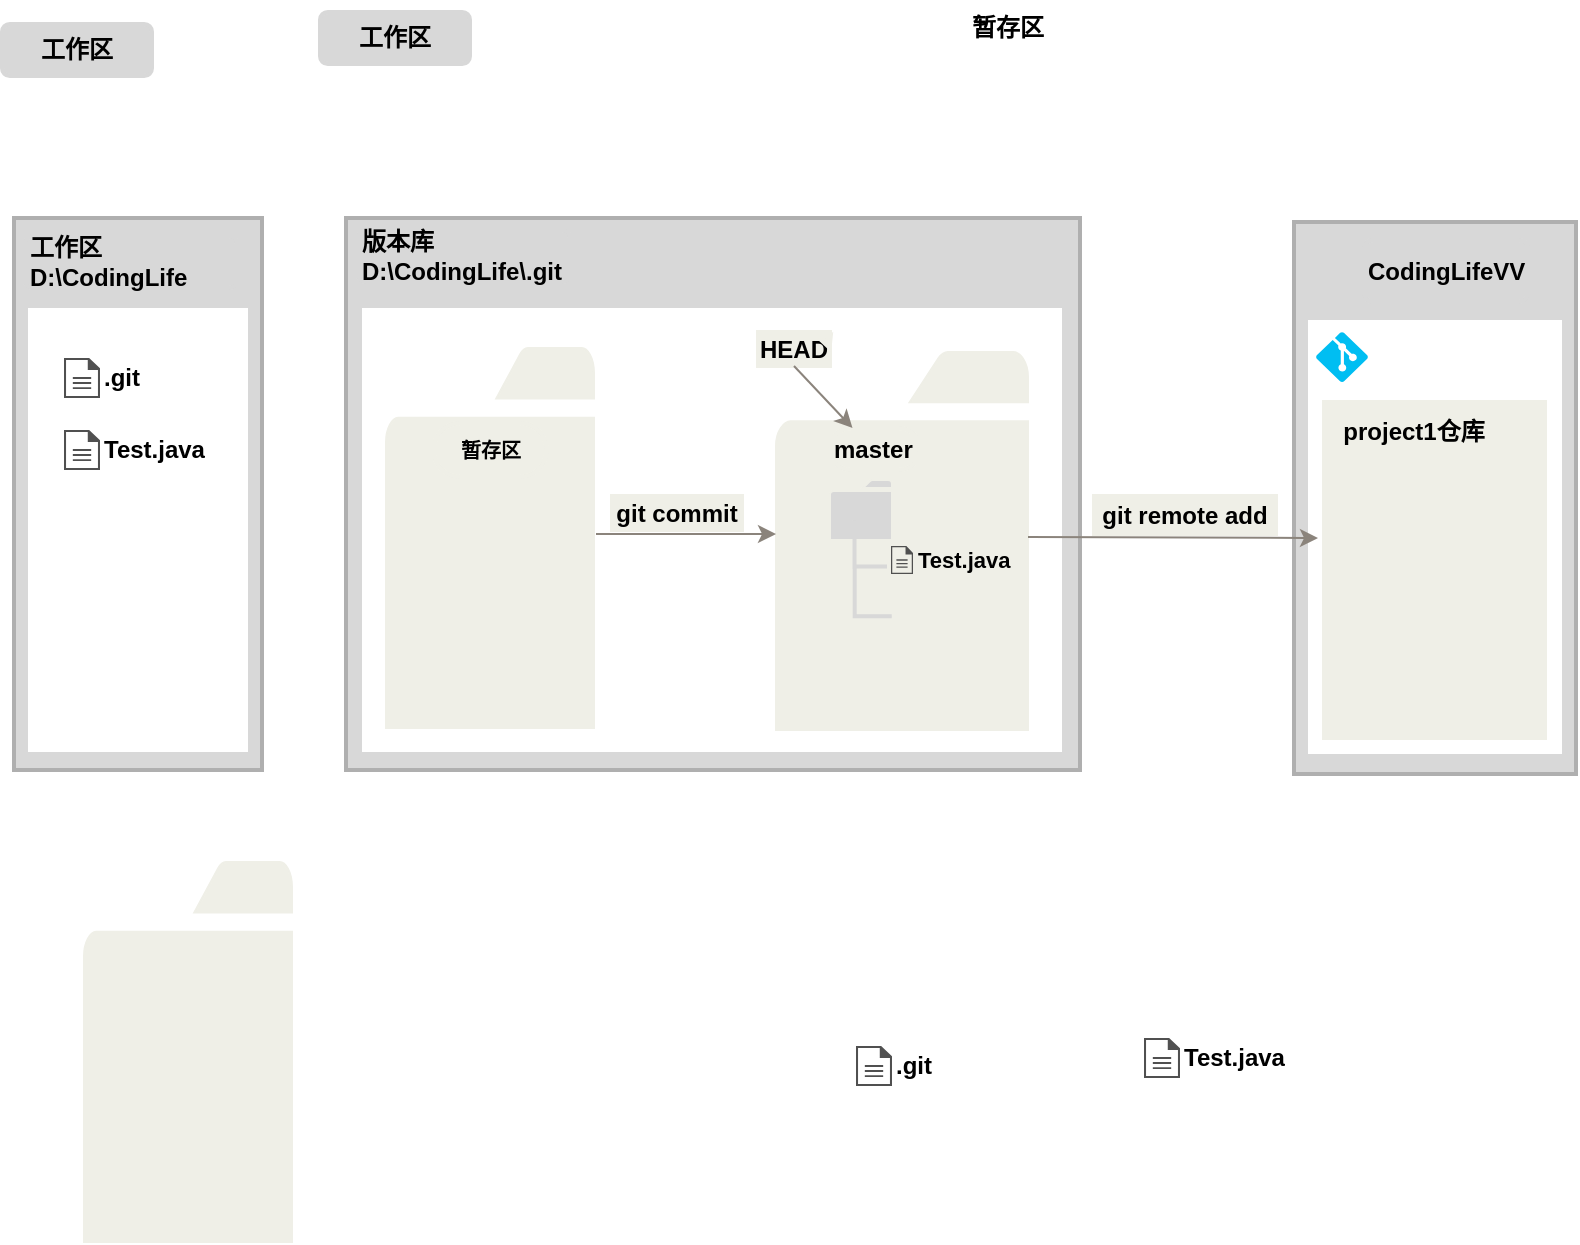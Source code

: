 <mxfile version="16.5.3" type="github">
  <diagram id="FksI1UnB9PjLrSI06wVM" name="Page-1">
    <mxGraphModel dx="1189" dy="571" grid="0" gridSize="10" guides="1" tooltips="1" connect="1" arrows="1" fold="1" page="1" pageScale="1" pageWidth="827" pageHeight="1169" background="#FFFFFF" math="0" shadow="0">
      <root>
        <mxCell id="0" />
        <mxCell id="1" parent="0" />
        <mxCell id="tbuIx74d2zikWMmdU9Tu-68" value="" style="rounded=0;whiteSpace=wrap;html=1;shadow=0;glass=0;sketch=0;fontFamily=Helvetica;fontSize=12;fontColor=default;strokeColor=#afafaf;strokeWidth=2;fillColor=#d8d8d8;gradientColor=none;gradientDirection=north;" vertex="1" parent="1">
          <mxGeometry x="26" y="165" width="124" height="276" as="geometry" />
        </mxCell>
        <mxCell id="tbuIx74d2zikWMmdU9Tu-69" value="" style="rounded=0;whiteSpace=wrap;html=1;shadow=0;glass=0;sketch=0;fontFamily=Helvetica;fontSize=12;fontColor=default;strokeColor=#FFFFFF;strokeWidth=2;fillColor=#FFFFFF;gradientColor=none;gradientDirection=north;" vertex="1" parent="1">
          <mxGeometry x="34" y="211" width="108" height="220" as="geometry" />
        </mxCell>
        <mxCell id="tbuIx74d2zikWMmdU9Tu-71" value="&lt;font color=&quot;#000000&quot;&gt;&lt;b&gt;工作区&lt;/b&gt;&lt;/font&gt;" style="rounded=1;whiteSpace=wrap;html=1;shadow=0;glass=0;sketch=0;fontFamily=Helvetica;fontSize=12;fontColor=#99FF99;strokeColor=#d8d8d8;strokeWidth=2;fillColor=#d8d8d8;gradientColor=none;gradientDirection=north;" vertex="1" parent="1">
          <mxGeometry x="20" y="68" width="75" height="26" as="geometry" />
        </mxCell>
        <mxCell id="tbuIx74d2zikWMmdU9Tu-72" value="&lt;font color=&quot;#000000&quot;&gt;&lt;b&gt;工作区D:\CodingLife&lt;/b&gt;&lt;/font&gt;" style="rounded=1;whiteSpace=wrap;html=1;shadow=0;glass=0;sketch=0;fontFamily=Helvetica;fontSize=12;fontColor=#99FF99;strokeColor=#d8d8d8;strokeWidth=2;fillColor=#d8d8d8;gradientColor=none;gradientDirection=north;align=left;" vertex="1" parent="1">
          <mxGeometry x="31.5" y="174" width="106" height="26" as="geometry" />
        </mxCell>
        <mxCell id="tbuIx74d2zikWMmdU9Tu-73" value="&lt;font color=&quot;#000000&quot;&gt;&lt;b&gt;工作区&lt;/b&gt;&lt;/font&gt;" style="rounded=1;whiteSpace=wrap;html=1;shadow=0;glass=0;sketch=0;fontFamily=Helvetica;fontSize=12;fontColor=#99FF99;strokeColor=#d8d8d8;strokeWidth=2;fillColor=#d8d8d8;gradientColor=none;gradientDirection=north;" vertex="1" parent="1">
          <mxGeometry x="179" y="62" width="75" height="26" as="geometry" />
        </mxCell>
        <mxCell id="tbuIx74d2zikWMmdU9Tu-76" value="" style="rounded=0;whiteSpace=wrap;html=1;shadow=0;glass=0;sketch=0;fontFamily=Helvetica;fontSize=12;fontColor=default;strokeColor=#afafaf;strokeWidth=2;fillColor=#d8d8d8;gradientColor=none;gradientDirection=north;" vertex="1" parent="1">
          <mxGeometry x="192" y="165" width="367" height="276" as="geometry" />
        </mxCell>
        <mxCell id="tbuIx74d2zikWMmdU9Tu-77" value="&lt;font color=&quot;#000000&quot;&gt;&lt;b&gt;版本库D:\CodingLife\.git&lt;/b&gt;&lt;/font&gt;" style="rounded=1;whiteSpace=wrap;html=1;shadow=0;glass=0;sketch=0;fontFamily=Helvetica;fontSize=12;fontColor=#99FF99;strokeColor=#d8d8d8;strokeWidth=2;fillColor=#d8d8d8;gradientColor=none;gradientDirection=north;align=left;" vertex="1" parent="1">
          <mxGeometry x="198" y="171" width="106" height="26" as="geometry" />
        </mxCell>
        <mxCell id="tbuIx74d2zikWMmdU9Tu-80" value="&lt;font color=&quot;#000000&quot;&gt;&lt;b&gt;暂存区&lt;/b&gt;&lt;/font&gt;" style="rounded=1;whiteSpace=wrap;html=1;shadow=0;glass=0;sketch=0;fontFamily=Helvetica;fontSize=12;fontColor=#99FF99;strokeColor=#FFFFFF;strokeWidth=2;fillColor=#FFFFFF;gradientColor=none;gradientDirection=north;align=left;arcSize=50;" vertex="1" parent="1">
          <mxGeometry x="503" y="57" width="45" height="26" as="geometry" />
        </mxCell>
        <mxCell id="tbuIx74d2zikWMmdU9Tu-89" value="&lt;b&gt;.git&lt;/b&gt;" style="sketch=0;pointerEvents=1;shadow=0;dashed=0;html=1;strokeColor=none;fillColor=#505050;labelPosition=right;verticalLabelPosition=middle;verticalAlign=middle;outlineConnect=0;align=left;shape=mxgraph.office.concepts.document;rounded=0;glass=0;fontFamily=Helvetica;fontSize=12;fontColor=#000000;horizontal=1;" vertex="1" parent="1">
          <mxGeometry x="51" y="235" width="18" height="20" as="geometry" />
        </mxCell>
        <mxCell id="tbuIx74d2zikWMmdU9Tu-90" value="&lt;b&gt;Test.java&lt;br&gt;&lt;/b&gt;" style="sketch=0;pointerEvents=1;shadow=0;dashed=0;html=1;strokeColor=none;fillColor=#505050;labelPosition=right;verticalLabelPosition=middle;verticalAlign=middle;outlineConnect=0;align=left;shape=mxgraph.office.concepts.document;rounded=0;glass=0;fontFamily=Helvetica;fontSize=12;fontColor=#000000;horizontal=1;" vertex="1" parent="1">
          <mxGeometry x="51" y="271" width="18" height="20" as="geometry" />
        </mxCell>
        <mxCell id="tbuIx74d2zikWMmdU9Tu-107" value="" style="rounded=0;whiteSpace=wrap;html=1;shadow=0;glass=0;sketch=0;fontFamily=Helvetica;fontSize=12;fontColor=default;strokeColor=#FFFFFF;strokeWidth=2;fillColor=#FFFFFF;gradientColor=none;gradientDirection=north;" vertex="1" parent="1">
          <mxGeometry x="201" y="211" width="348" height="220" as="geometry" />
        </mxCell>
        <mxCell id="tbuIx74d2zikWMmdU9Tu-101" value="" style="sketch=0;pointerEvents=1;shadow=0;dashed=0;html=1;strokeColor=#efefe7;labelPosition=right;verticalLabelPosition=middle;verticalAlign=middle;outlineConnect=0;align=left;shape=mxgraph.office.concepts.folder;fillColor=#efefe7;rounded=0;glass=0;fontFamily=Helvetica;fontSize=12;fontColor=#000000;" vertex="1" parent="1">
          <mxGeometry x="212" y="230" width="104" height="190" as="geometry" />
        </mxCell>
        <mxCell id="tbuIx74d2zikWMmdU9Tu-109" value="" style="sketch=0;pointerEvents=1;shadow=0;dashed=0;html=1;strokeColor=#efefe7;labelPosition=center;verticalLabelPosition=bottom;verticalAlign=top;outlineConnect=0;align=center;shape=mxgraph.office.concepts.folder;fillColor=#efefe7;rounded=0;glass=0;fontFamily=Helvetica;fontSize=12;fontColor=#000000;" vertex="1" parent="1">
          <mxGeometry x="407" y="232" width="126" height="189" as="geometry" />
        </mxCell>
        <mxCell id="tbuIx74d2zikWMmdU9Tu-103" value="&lt;font color=&quot;#000000&quot;&gt;&lt;b&gt;master&lt;/b&gt;&lt;/font&gt;" style="rounded=1;whiteSpace=wrap;html=1;shadow=0;glass=0;sketch=0;fontFamily=Helvetica;fontSize=12;fontColor=#99FF99;strokeColor=#efefe7;strokeWidth=2;fillColor=#efefe7;gradientColor=none;gradientDirection=north;align=left;arcSize=50;" vertex="1" parent="1">
          <mxGeometry x="434" y="270" width="45" height="21" as="geometry" />
        </mxCell>
        <mxCell id="tbuIx74d2zikWMmdU9Tu-104" value="&lt;font color=&quot;#000000&quot; size=&quot;1&quot;&gt;&lt;b style=&quot;font-size: 10px&quot;&gt;暂存区&lt;/b&gt;&lt;/font&gt;" style="rounded=1;whiteSpace=wrap;html=1;shadow=0;glass=0;sketch=0;fontFamily=Helvetica;fontSize=12;fontColor=#99FF99;strokeColor=#efefe7;strokeWidth=2;fillColor=#efefe7;gradientColor=none;gradientDirection=north;align=center;arcSize=50;" vertex="1" parent="1">
          <mxGeometry x="235.75" y="267.5" width="56.5" height="27" as="geometry" />
        </mxCell>
        <mxCell id="tbuIx74d2zikWMmdU9Tu-105" value="&lt;font color=&quot;#000000&quot;&gt;&lt;b&gt;HEAD&lt;/b&gt;&lt;/font&gt;" style="rounded=1;whiteSpace=wrap;html=1;shadow=0;glass=0;sketch=0;fontFamily=Helvetica;fontSize=12;fontColor=#99FF99;strokeColor=#efefe7;strokeWidth=2;fillColor=#efefe7;gradientColor=none;gradientDirection=north;align=center;arcSize=0;" vertex="1" parent="1">
          <mxGeometry x="398" y="222" width="36" height="17" as="geometry" />
        </mxCell>
        <mxCell id="tbuIx74d2zikWMmdU9Tu-112" value="" style="endArrow=classic;html=1;rounded=0;fontFamily=Helvetica;fontSize=10;fontColor=#000000;strokeColor=#efefe7;fillColor=#efefe7;exitX=1;exitY=0.5;exitDx=0;exitDy=0;" edge="1" parent="1" source="tbuIx74d2zikWMmdU9Tu-105" target="tbuIx74d2zikWMmdU9Tu-109">
          <mxGeometry width="50" height="50" relative="1" as="geometry">
            <mxPoint x="213" y="387" as="sourcePoint" />
            <mxPoint x="263" y="337" as="targetPoint" />
          </mxGeometry>
        </mxCell>
        <mxCell id="tbuIx74d2zikWMmdU9Tu-110" value="" style="endArrow=classic;html=1;rounded=0;fontFamily=Helvetica;fontSize=25;fontColor=#000000;strokeColor=#8b847c;fillColor=#8b847c;fontStyle=0;exitX=0.5;exitY=1;exitDx=0;exitDy=0;exitPerimeter=0;entryX=0.25;entryY=0;entryDx=0;entryDy=0;horizontal=0;spacing=1;align=right;" edge="1" parent="1" source="tbuIx74d2zikWMmdU9Tu-105" target="tbuIx74d2zikWMmdU9Tu-103">
          <mxGeometry width="50" height="50" relative="1" as="geometry">
            <mxPoint x="416" y="231" as="sourcePoint" />
            <mxPoint x="448" y="281" as="targetPoint" />
          </mxGeometry>
        </mxCell>
        <mxCell id="tbuIx74d2zikWMmdU9Tu-118" value="" style="endArrow=classic;html=1;rounded=0;fontFamily=Helvetica;fontSize=25;fontColor=#000000;strokeColor=#8b847c;fillColor=#8b847c;fontStyle=0;horizontal=0;spacing=1;align=right;" edge="1" parent="1">
          <mxGeometry width="50" height="50" relative="1" as="geometry">
            <mxPoint x="317" y="323" as="sourcePoint" />
            <mxPoint x="407" y="323" as="targetPoint" />
            <Array as="points" />
          </mxGeometry>
        </mxCell>
        <mxCell id="tbuIx74d2zikWMmdU9Tu-119" value="&lt;font color=&quot;#000000&quot;&gt;&lt;b&gt;git commit&lt;/b&gt;&lt;/font&gt;" style="rounded=1;whiteSpace=wrap;html=1;shadow=0;glass=0;sketch=0;fontFamily=Helvetica;fontSize=12;fontColor=#99FF99;strokeColor=#efefe7;strokeWidth=2;fillColor=#efefe7;gradientColor=none;gradientDirection=north;align=center;arcSize=0;" vertex="1" parent="1">
          <mxGeometry x="325" y="304" width="65" height="17" as="geometry" />
        </mxCell>
        <mxCell id="tbuIx74d2zikWMmdU9Tu-125" value="&lt;b&gt;&lt;font style=&quot;font-size: 11px&quot;&gt;Test.java&lt;/font&gt;&lt;br&gt;&lt;/b&gt;" style="sketch=0;pointerEvents=1;shadow=0;dashed=0;html=1;strokeColor=none;fillColor=#505050;labelPosition=right;verticalLabelPosition=middle;verticalAlign=middle;outlineConnect=0;align=left;shape=mxgraph.office.concepts.document;rounded=0;glass=0;fontFamily=Helvetica;fontSize=12;fontColor=#000000;horizontal=1;" vertex="1" parent="1">
          <mxGeometry x="464.5" y="329" width="11" height="14" as="geometry" />
        </mxCell>
        <mxCell id="tbuIx74d2zikWMmdU9Tu-130" value="" style="sketch=0;pointerEvents=1;shadow=0;dashed=0;html=1;strokeColor=#efefe7;labelPosition=right;verticalLabelPosition=middle;verticalAlign=middle;outlineConnect=0;align=left;shape=mxgraph.office.concepts.folder;fillColor=#efefe7;rounded=0;glass=0;fontFamily=Helvetica;fontSize=12;fontColor=#000000;" vertex="1" parent="1">
          <mxGeometry x="61" y="487" width="104" height="190" as="geometry" />
        </mxCell>
        <mxCell id="tbuIx74d2zikWMmdU9Tu-102" value="" style="sketch=0;pointerEvents=1;shadow=0;dashed=0;html=1;strokeColor=#efefe7;labelPosition=center;verticalLabelPosition=bottom;verticalAlign=top;outlineConnect=0;align=center;shape=mxgraph.office.concepts.folder;fillColor=#d8d8d8;rounded=0;glass=0;fontFamily=Helvetica;fontSize=12;fontColor=#000000;" vertex="1" parent="1">
          <mxGeometry x="434" y="296" width="31" height="30" as="geometry" />
        </mxCell>
        <mxCell id="tbuIx74d2zikWMmdU9Tu-138" value="" style="shape=partialRectangle;whiteSpace=wrap;html=1;bottom=0;right=0;fillColor=none;rounded=0;shadow=0;glass=0;sketch=0;fontFamily=Helvetica;fontSize=11;fontColor=#000000;strokeColor=#d8d8d8;strokeWidth=2;rotation=-90;" vertex="1" parent="1">
          <mxGeometry x="442.88" y="320.63" width="22" height="15.25" as="geometry" />
        </mxCell>
        <mxCell id="tbuIx74d2zikWMmdU9Tu-139" value="" style="shape=partialRectangle;whiteSpace=wrap;html=1;bottom=0;right=0;fillColor=none;rounded=0;shadow=0;glass=0;sketch=0;fontFamily=Helvetica;fontSize=11;fontColor=#000000;strokeColor=#d8d8d8;strokeWidth=2;rotation=-90;" vertex="1" parent="1">
          <mxGeometry x="443.57" y="343.77" width="23.07" height="17.52" as="geometry" />
        </mxCell>
        <mxCell id="tbuIx74d2zikWMmdU9Tu-140" value="" style="rounded=0;whiteSpace=wrap;html=1;shadow=0;glass=0;sketch=0;fontFamily=Helvetica;fontSize=12;fontColor=default;strokeColor=#afafaf;strokeWidth=2;fillColor=#d8d8d8;gradientColor=none;gradientDirection=north;" vertex="1" parent="1">
          <mxGeometry x="666" y="167" width="141" height="276" as="geometry" />
        </mxCell>
        <mxCell id="tbuIx74d2zikWMmdU9Tu-141" value="" style="rounded=0;whiteSpace=wrap;html=1;shadow=0;glass=0;sketch=0;fontFamily=Helvetica;fontSize=12;fontColor=default;strokeColor=#FFFFFF;strokeWidth=2;fillColor=#FFFFFF;gradientColor=none;gradientDirection=north;" vertex="1" parent="1">
          <mxGeometry x="674" y="217" width="125" height="215" as="geometry" />
        </mxCell>
        <mxCell id="tbuIx74d2zikWMmdU9Tu-142" value="&lt;font color=&quot;#000000&quot;&gt;&lt;b&gt;CodingLifeVV&lt;br&gt;&lt;/b&gt;&lt;/font&gt;" style="rounded=1;whiteSpace=wrap;html=1;shadow=0;glass=0;sketch=0;fontFamily=Helvetica;fontSize=12;fontColor=#99FF99;strokeColor=#d8d8d8;strokeWidth=2;fillColor=#d8d8d8;gradientColor=none;gradientDirection=north;align=left;" vertex="1" parent="1">
          <mxGeometry x="701" y="176" width="82" height="31" as="geometry" />
        </mxCell>
        <mxCell id="tbuIx74d2zikWMmdU9Tu-143" value="&lt;b&gt;.git&lt;/b&gt;" style="sketch=0;pointerEvents=1;shadow=0;dashed=0;html=1;strokeColor=none;fillColor=#505050;labelPosition=right;verticalLabelPosition=middle;verticalAlign=middle;outlineConnect=0;align=left;shape=mxgraph.office.concepts.document;rounded=0;glass=0;fontFamily=Helvetica;fontSize=12;fontColor=#000000;horizontal=1;" vertex="1" parent="1">
          <mxGeometry x="447" y="579" width="18" height="20" as="geometry" />
        </mxCell>
        <mxCell id="tbuIx74d2zikWMmdU9Tu-144" value="&lt;b&gt;Test.java&lt;br&gt;&lt;/b&gt;" style="sketch=0;pointerEvents=1;shadow=0;dashed=0;html=1;strokeColor=none;fillColor=#505050;labelPosition=right;verticalLabelPosition=middle;verticalAlign=middle;outlineConnect=0;align=left;shape=mxgraph.office.concepts.document;rounded=0;glass=0;fontFamily=Helvetica;fontSize=12;fontColor=#000000;horizontal=1;" vertex="1" parent="1">
          <mxGeometry x="591" y="575" width="18" height="20" as="geometry" />
        </mxCell>
        <mxCell id="tbuIx74d2zikWMmdU9Tu-146" value="" style="endArrow=classic;html=1;rounded=0;fontFamily=Helvetica;fontSize=25;fontColor=#000000;strokeColor=#8b847c;fillColor=#8b847c;fontStyle=0;horizontal=0;spacing=1;align=right;" edge="1" parent="1">
          <mxGeometry width="50" height="50" relative="1" as="geometry">
            <mxPoint x="533" y="324.5" as="sourcePoint" />
            <mxPoint x="678" y="325" as="targetPoint" />
            <Array as="points" />
          </mxGeometry>
        </mxCell>
        <mxCell id="tbuIx74d2zikWMmdU9Tu-147" value="&lt;font color=&quot;#000000&quot;&gt;&lt;b&gt;git remote&amp;nbsp;add&lt;/b&gt;&lt;/font&gt;" style="rounded=1;whiteSpace=wrap;html=1;shadow=0;glass=0;sketch=0;fontFamily=Helvetica;fontSize=12;fontColor=#99FF99;strokeColor=#efefe7;strokeWidth=2;fillColor=#efefe7;gradientColor=none;gradientDirection=north;align=center;arcSize=0;" vertex="1" parent="1">
          <mxGeometry x="566" y="304" width="91" height="19" as="geometry" />
        </mxCell>
        <mxCell id="tbuIx74d2zikWMmdU9Tu-157" value="" style="shape=image;html=1;verticalAlign=top;verticalLabelPosition=bottom;labelBackgroundColor=#ffffff;imageAspect=0;aspect=fixed;image=https://cdn4.iconfinder.com/data/icons/ionicons/512/icon-social-github-128.png;rounded=0;shadow=0;glass=0;sketch=0;fontFamily=Helvetica;fontSize=11;fontColor=#000000;strokeColor=#d8d8d8;strokeWidth=2;fillColor=#d8d8d8;gradientColor=none;gradientDirection=north;" vertex="1" parent="1">
          <mxGeometry x="674" y="178" width="24" height="24" as="geometry" />
        </mxCell>
        <mxCell id="tbuIx74d2zikWMmdU9Tu-158" value="" style="verticalLabelPosition=bottom;html=1;verticalAlign=top;align=center;strokeColor=none;fillColor=#00BEF2;shape=mxgraph.azure.git_repository;rounded=0;shadow=0;glass=0;sketch=0;fontFamily=Helvetica;fontSize=11;fontColor=#000000;" vertex="1" parent="1">
          <mxGeometry x="677" y="222" width="26" height="25" as="geometry" />
        </mxCell>
        <mxCell id="tbuIx74d2zikWMmdU9Tu-160" value="" style="rounded=0;whiteSpace=wrap;html=1;shadow=0;glass=0;sketch=0;fontFamily=Helvetica;fontSize=11;fontColor=#000000;strokeColor=#efefe7;strokeWidth=2;fillColor=#efefe7;gradientColor=none;gradientDirection=north;" vertex="1" parent="1">
          <mxGeometry x="681" y="257" width="110.5" height="168" as="geometry" />
        </mxCell>
        <mxCell id="tbuIx74d2zikWMmdU9Tu-162" value="&lt;font color=&quot;#000000&quot;&gt;&lt;b&gt;project1仓库&lt;/b&gt;&lt;/font&gt;" style="rounded=1;whiteSpace=wrap;html=1;shadow=0;glass=0;sketch=0;fontFamily=Helvetica;fontSize=12;fontColor=#99FF99;strokeColor=#efefe7;strokeWidth=2;fillColor=#efefe7;gradientColor=none;gradientDirection=north;align=center;arcSize=0;" vertex="1" parent="1">
          <mxGeometry x="685" y="260" width="82" height="24" as="geometry" />
        </mxCell>
      </root>
    </mxGraphModel>
  </diagram>
</mxfile>
